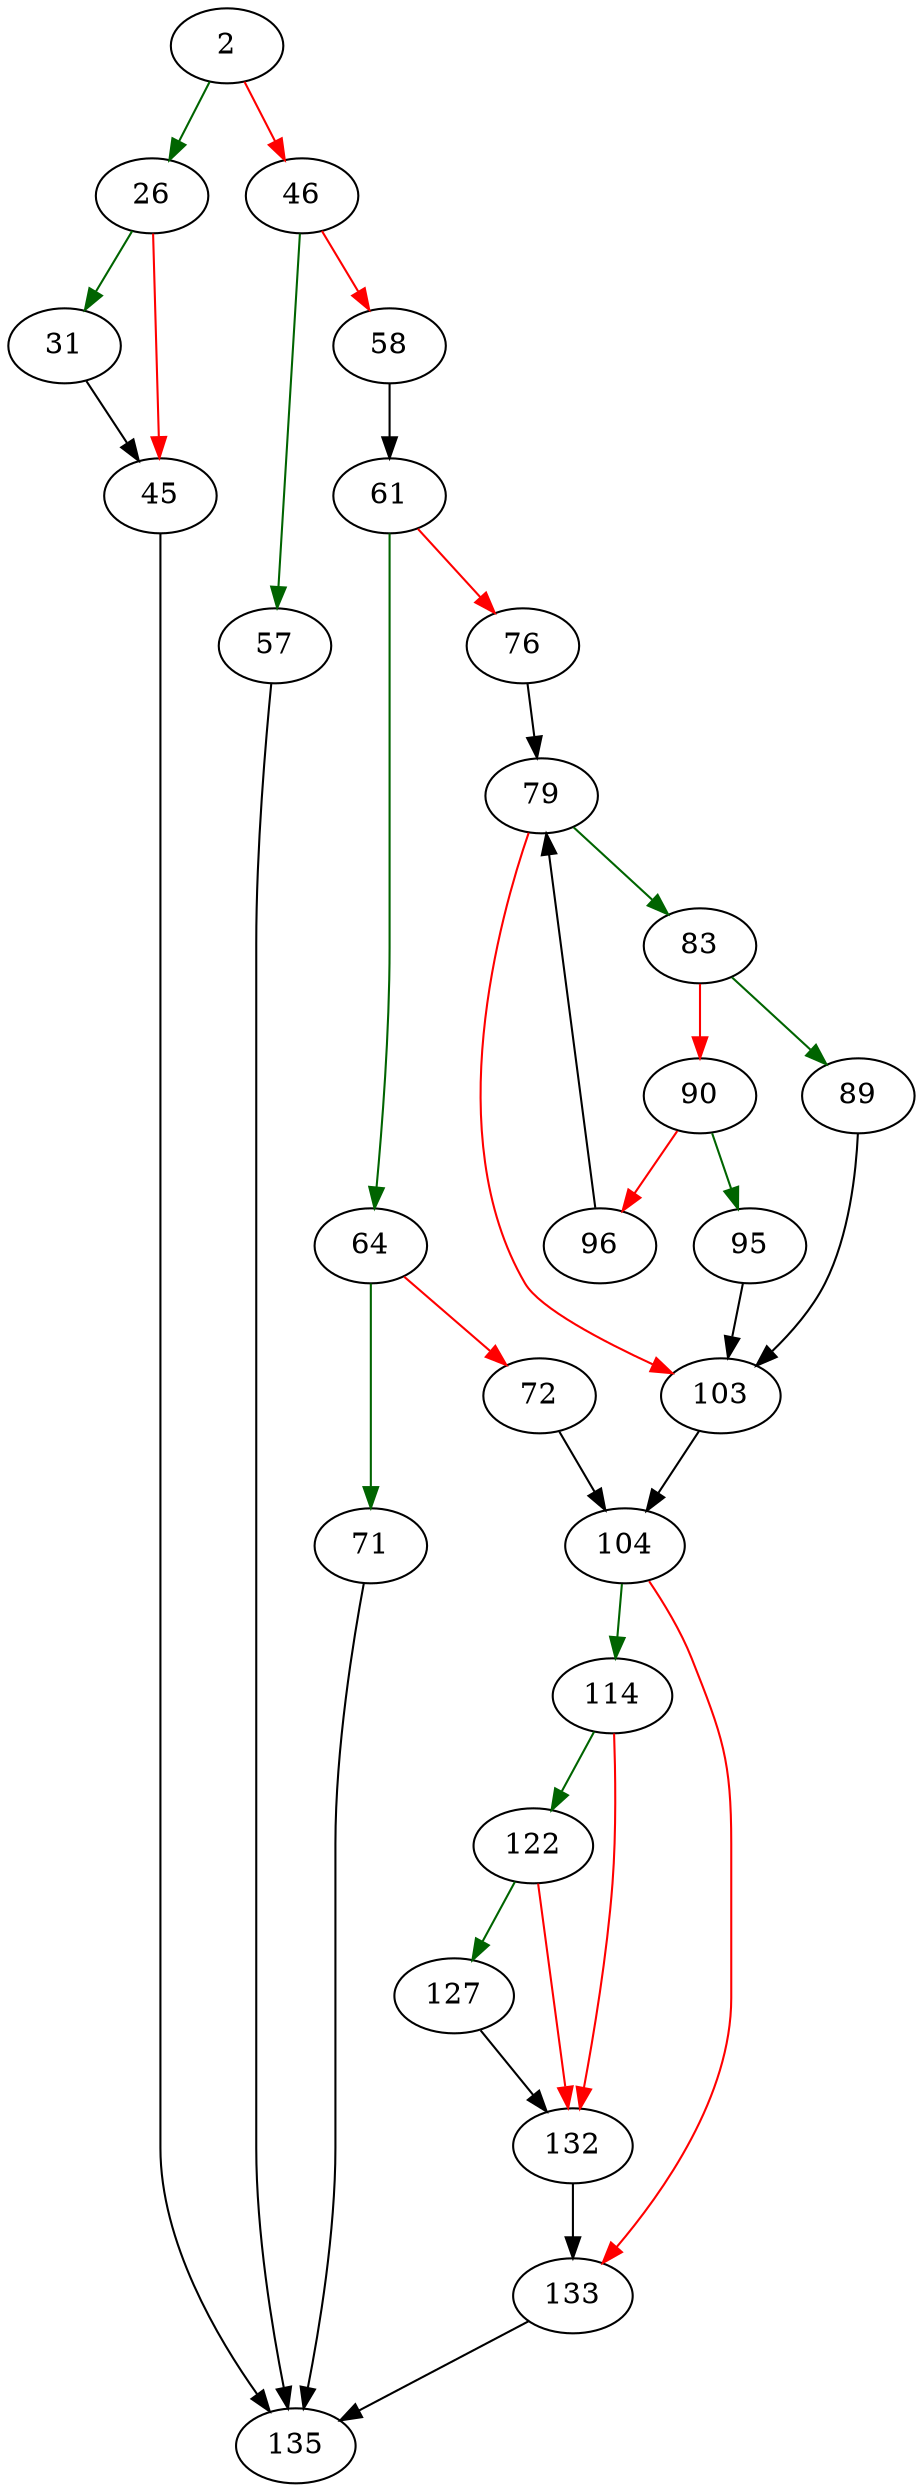 strict digraph "whereLoopInsert" {
	// Node definitions.
	2 [entry=true];
	26;
	46;
	31;
	45;
	135;
	57;
	58;
	61;
	64;
	76;
	71;
	72;
	104;
	79;
	83;
	103;
	89;
	90;
	95;
	96;
	114;
	133;
	122;
	132;
	127;

	// Edge definitions.
	2 -> 26 [
		color=darkgreen
		cond=true
	];
	2 -> 46 [
		color=red
		cond=false
	];
	26 -> 31 [
		color=darkgreen
		cond=true
	];
	26 -> 45 [
		color=red
		cond=false
	];
	46 -> 57 [
		color=darkgreen
		cond=true
	];
	46 -> 58 [
		color=red
		cond=false
	];
	31 -> 45;
	45 -> 135;
	57 -> 135;
	58 -> 61;
	61 -> 64 [
		color=darkgreen
		cond=true
	];
	61 -> 76 [
		color=red
		cond=false
	];
	64 -> 71 [
		color=darkgreen
		cond=true
	];
	64 -> 72 [
		color=red
		cond=false
	];
	76 -> 79;
	71 -> 135;
	72 -> 104;
	104 -> 114 [
		color=darkgreen
		cond=true
	];
	104 -> 133 [
		color=red
		cond=false
	];
	79 -> 83 [
		color=darkgreen
		cond=true
	];
	79 -> 103 [
		color=red
		cond=false
	];
	83 -> 89 [
		color=darkgreen
		cond=true
	];
	83 -> 90 [
		color=red
		cond=false
	];
	103 -> 104;
	89 -> 103;
	90 -> 95 [
		color=darkgreen
		cond=true
	];
	90 -> 96 [
		color=red
		cond=false
	];
	95 -> 103;
	96 -> 79;
	114 -> 122 [
		color=darkgreen
		cond=true
	];
	114 -> 132 [
		color=red
		cond=false
	];
	133 -> 135;
	122 -> 132 [
		color=red
		cond=false
	];
	122 -> 127 [
		color=darkgreen
		cond=true
	];
	132 -> 133;
	127 -> 132;
}